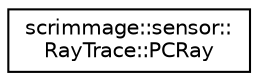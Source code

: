 digraph "Graphical Class Hierarchy"
{
 // LATEX_PDF_SIZE
  edge [fontname="Helvetica",fontsize="10",labelfontname="Helvetica",labelfontsize="10"];
  node [fontname="Helvetica",fontsize="10",shape=record];
  rankdir="LR";
  Node0 [label="scrimmage::sensor::\lRayTrace::PCRay",height=0.2,width=0.4,color="black", fillcolor="white", style="filled",URL="$classscrimmage_1_1sensor_1_1RayTrace_1_1PCRay.html",tooltip=" "];
}
